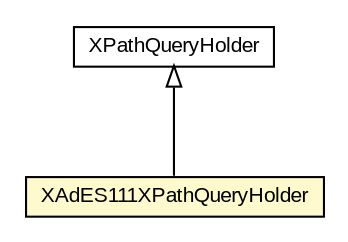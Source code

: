 #!/usr/local/bin/dot
#
# Class diagram 
# Generated by UMLGraph version R5_6-24-gf6e263 (http://www.umlgraph.org/)
#

digraph G {
	edge [fontname="arial",fontsize=10,labelfontname="arial",labelfontsize=10];
	node [fontname="arial",fontsize=10,shape=plaintext];
	nodesep=0.25;
	ranksep=0.5;
	// eu.europa.esig.dss.xades.XPathQueryHolder
	c773593 [label=<<table title="eu.europa.esig.dss.xades.XPathQueryHolder" border="0" cellborder="1" cellspacing="0" cellpadding="2" port="p" href="../XPathQueryHolder.html">
		<tr><td><table border="0" cellspacing="0" cellpadding="1">
<tr><td align="center" balign="center"> XPathQueryHolder </td></tr>
		</table></td></tr>
		</table>>, URL="../XPathQueryHolder.html", fontname="arial", fontcolor="black", fontsize=10.0];
	// eu.europa.esig.dss.xades.validation.XAdES111XPathQueryHolder
	c773629 [label=<<table title="eu.europa.esig.dss.xades.validation.XAdES111XPathQueryHolder" border="0" cellborder="1" cellspacing="0" cellpadding="2" port="p" bgcolor="lemonChiffon" href="./XAdES111XPathQueryHolder.html">
		<tr><td><table border="0" cellspacing="0" cellpadding="1">
<tr><td align="center" balign="center"> XAdES111XPathQueryHolder </td></tr>
		</table></td></tr>
		</table>>, URL="./XAdES111XPathQueryHolder.html", fontname="arial", fontcolor="black", fontsize=10.0];
	//eu.europa.esig.dss.xades.validation.XAdES111XPathQueryHolder extends eu.europa.esig.dss.xades.XPathQueryHolder
	c773593:p -> c773629:p [dir=back,arrowtail=empty];
}

